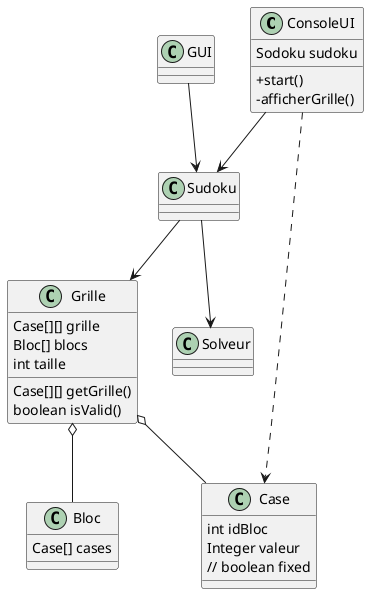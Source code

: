 @startuml
'https://plantuml.com/class-diagram
skinparam classAttributeIconSize 0

class ConsoleUI {
Sodoku sudoku


+start()
-afficherGrille()
}

class GUI {

}

GUI --> Sudoku
ConsoleUI --> Sudoku
ConsoleUI ..> Case

Class Sudoku {

}

Sudoku --> Grille
Sudoku --> Solveur

class Solveur {

}

class Grille {
Case[][] grille
Bloc[] blocs
int taille

Case[][] getGrille()
boolean isValid()
}

Grille o-- Case
Grille o-- Bloc

class Bloc {
Case[] cases
}


class Case {
int idBloc
Integer valeur
// boolean fixed
}

@enduml
